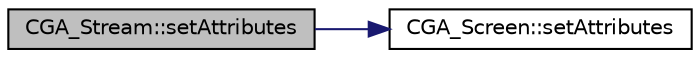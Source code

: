 digraph "CGA_Stream::setAttributes"
{
  bgcolor="transparent";
  edge [fontname="Helvetica",fontsize="10",labelfontname="Helvetica",labelfontsize="10"];
  node [fontname="Helvetica",fontsize="10",shape=record];
  rankdir="LR";
  Node1 [label="CGA_Stream::setAttributes",height=0.2,width=0.4,color="black", fillcolor="grey75", style="filled", fontcolor="black"];
  Node1 -> Node2 [color="midnightblue",fontsize="10",style="solid",fontname="Helvetica"];
  Node2 [label="CGA_Screen::setAttributes",height=0.2,width=0.4,color="black",URL="$classCGA__Screen.html#a3eb2b4abe79b48d8b7b26b85fc857691",tooltip="ändert die aktuellen Standardattribute. "];
}
